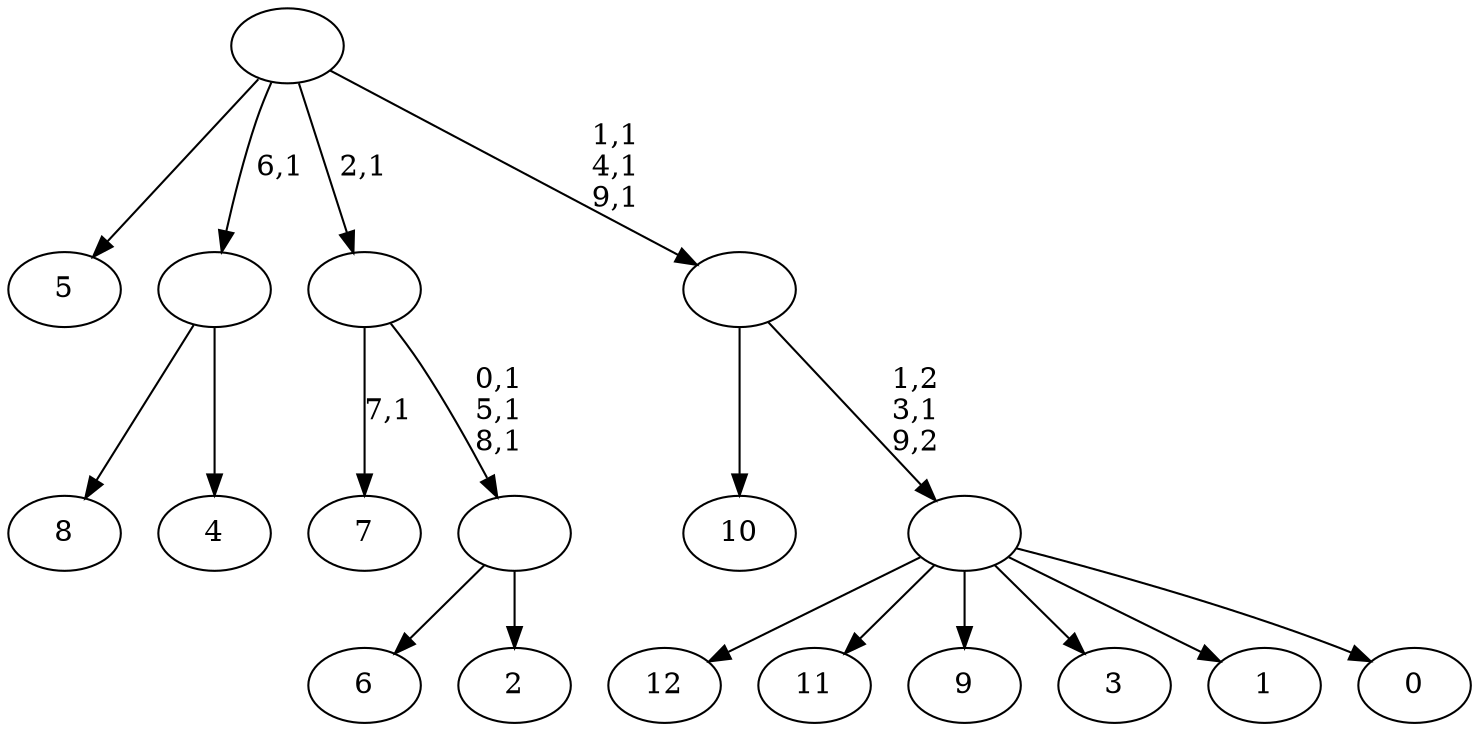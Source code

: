 digraph T {
	23 [label="12"]
	22 [label="11"]
	21 [label="10"]
	20 [label="9"]
	19 [label="8"]
	18 [label="7"]
	16 [label="6"]
	15 [label="5"]
	14 [label="4"]
	13 [label=""]
	12 [label="3"]
	11 [label="2"]
	10 [label=""]
	7 [label=""]
	6 [label="1"]
	5 [label="0"]
	4 [label=""]
	3 [label=""]
	0 [label=""]
	13 -> 19 [label=""]
	13 -> 14 [label=""]
	10 -> 16 [label=""]
	10 -> 11 [label=""]
	7 -> 10 [label="0,1\n5,1\n8,1"]
	7 -> 18 [label="7,1"]
	4 -> 23 [label=""]
	4 -> 22 [label=""]
	4 -> 20 [label=""]
	4 -> 12 [label=""]
	4 -> 6 [label=""]
	4 -> 5 [label=""]
	3 -> 21 [label=""]
	3 -> 4 [label="1,2\n3,1\n9,2"]
	0 -> 3 [label="1,1\n4,1\n9,1"]
	0 -> 15 [label=""]
	0 -> 13 [label="6,1"]
	0 -> 7 [label="2,1"]
}
